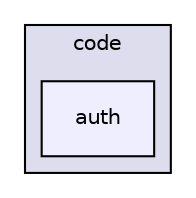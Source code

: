 digraph "/Library/WebServer/sites/crackerjack/soc/htdocs/checkfront/code/auth" {
  compound=true
  node [ fontsize="10", fontname="Helvetica"];
  edge [ labelfontsize="10", labelfontname="Helvetica"];
  subgraph clusterdir_050edd66366d13764f98250ef6db77f6 {
    graph [ bgcolor="#ddddee", pencolor="black", label="code" fontname="Helvetica", fontsize="10", URL="dir_050edd66366d13764f98250ef6db77f6.html"]
  dir_34236e2a5f645e474fdac2453e97cb84 [shape=box, label="auth", style="filled", fillcolor="#eeeeff", pencolor="black", URL="dir_34236e2a5f645e474fdac2453e97cb84.html"];
  }
}
